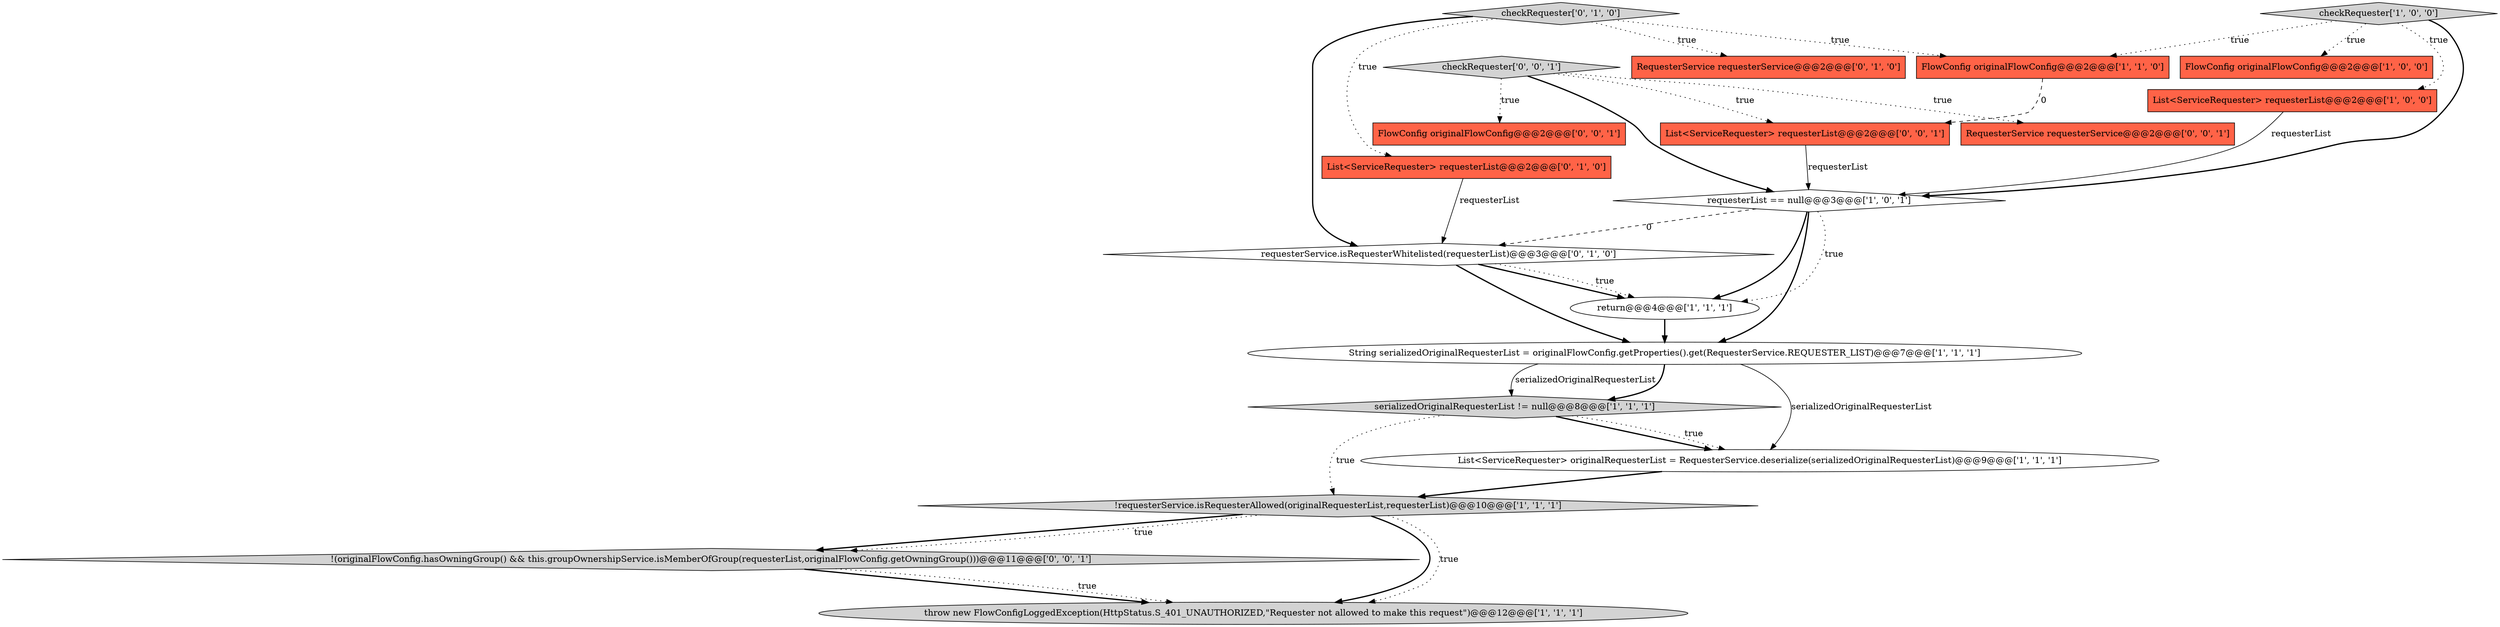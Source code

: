 digraph {
17 [style = filled, label = "checkRequester['0', '0', '1']", fillcolor = lightgray, shape = diamond image = "AAA0AAABBB3BBB"];
9 [style = filled, label = "FlowConfig originalFlowConfig@@@2@@@['1', '1', '0']", fillcolor = tomato, shape = box image = "AAA0AAABBB1BBB"];
0 [style = filled, label = "String serializedOriginalRequesterList = originalFlowConfig.getProperties().get(RequesterService.REQUESTER_LIST)@@@7@@@['1', '1', '1']", fillcolor = white, shape = ellipse image = "AAA0AAABBB1BBB"];
4 [style = filled, label = "requesterList == null@@@3@@@['1', '0', '1']", fillcolor = white, shape = diamond image = "AAA0AAABBB1BBB"];
13 [style = filled, label = "checkRequester['0', '1', '0']", fillcolor = lightgray, shape = diamond image = "AAA0AAABBB2BBB"];
7 [style = filled, label = "serializedOriginalRequesterList != null@@@8@@@['1', '1', '1']", fillcolor = lightgray, shape = diamond image = "AAA0AAABBB1BBB"];
16 [style = filled, label = "!(originalFlowConfig.hasOwningGroup() && this.groupOwnershipService.isMemberOfGroup(requesterList,originalFlowConfig.getOwningGroup()))@@@11@@@['0', '0', '1']", fillcolor = lightgray, shape = diamond image = "AAA0AAABBB3BBB"];
19 [style = filled, label = "List<ServiceRequester> requesterList@@@2@@@['0', '0', '1']", fillcolor = tomato, shape = box image = "AAA0AAABBB3BBB"];
15 [style = filled, label = "FlowConfig originalFlowConfig@@@2@@@['0', '0', '1']", fillcolor = tomato, shape = box image = "AAA0AAABBB3BBB"];
18 [style = filled, label = "RequesterService requesterService@@@2@@@['0', '0', '1']", fillcolor = tomato, shape = box image = "AAA0AAABBB3BBB"];
5 [style = filled, label = "throw new FlowConfigLoggedException(HttpStatus.S_401_UNAUTHORIZED,\"Requester not allowed to make this request\")@@@12@@@['1', '1', '1']", fillcolor = lightgray, shape = ellipse image = "AAA0AAABBB1BBB"];
2 [style = filled, label = "FlowConfig originalFlowConfig@@@2@@@['1', '0', '0']", fillcolor = tomato, shape = box image = "AAA0AAABBB1BBB"];
8 [style = filled, label = "!requesterService.isRequesterAllowed(originalRequesterList,requesterList)@@@10@@@['1', '1', '1']", fillcolor = lightgray, shape = diamond image = "AAA0AAABBB1BBB"];
11 [style = filled, label = "requesterService.isRequesterWhitelisted(requesterList)@@@3@@@['0', '1', '0']", fillcolor = white, shape = diamond image = "AAA1AAABBB2BBB"];
14 [style = filled, label = "RequesterService requesterService@@@2@@@['0', '1', '0']", fillcolor = tomato, shape = box image = "AAA0AAABBB2BBB"];
1 [style = filled, label = "return@@@4@@@['1', '1', '1']", fillcolor = white, shape = ellipse image = "AAA0AAABBB1BBB"];
6 [style = filled, label = "checkRequester['1', '0', '0']", fillcolor = lightgray, shape = diamond image = "AAA0AAABBB1BBB"];
12 [style = filled, label = "List<ServiceRequester> requesterList@@@2@@@['0', '1', '0']", fillcolor = tomato, shape = box image = "AAA0AAABBB2BBB"];
3 [style = filled, label = "List<ServiceRequester> requesterList@@@2@@@['1', '0', '0']", fillcolor = tomato, shape = box image = "AAA0AAABBB1BBB"];
10 [style = filled, label = "List<ServiceRequester> originalRequesterList = RequesterService.deserialize(serializedOriginalRequesterList)@@@9@@@['1', '1', '1']", fillcolor = white, shape = ellipse image = "AAA0AAABBB1BBB"];
17->19 [style = dotted, label="true"];
8->16 [style = bold, label=""];
17->18 [style = dotted, label="true"];
4->11 [style = dashed, label="0"];
0->7 [style = solid, label="serializedOriginalRequesterList"];
8->16 [style = dotted, label="true"];
8->5 [style = bold, label=""];
6->4 [style = bold, label=""];
0->10 [style = solid, label="serializedOriginalRequesterList"];
3->4 [style = solid, label="requesterList"];
7->10 [style = bold, label=""];
0->7 [style = bold, label=""];
7->8 [style = dotted, label="true"];
7->10 [style = dotted, label="true"];
11->0 [style = bold, label=""];
10->8 [style = bold, label=""];
12->11 [style = solid, label="requesterList"];
11->1 [style = bold, label=""];
4->1 [style = dotted, label="true"];
13->9 [style = dotted, label="true"];
4->1 [style = bold, label=""];
17->4 [style = bold, label=""];
9->19 [style = dashed, label="0"];
17->15 [style = dotted, label="true"];
13->11 [style = bold, label=""];
11->1 [style = dotted, label="true"];
6->3 [style = dotted, label="true"];
19->4 [style = solid, label="requesterList"];
8->5 [style = dotted, label="true"];
16->5 [style = bold, label=""];
6->9 [style = dotted, label="true"];
6->2 [style = dotted, label="true"];
16->5 [style = dotted, label="true"];
13->12 [style = dotted, label="true"];
13->14 [style = dotted, label="true"];
4->0 [style = bold, label=""];
1->0 [style = bold, label=""];
}
